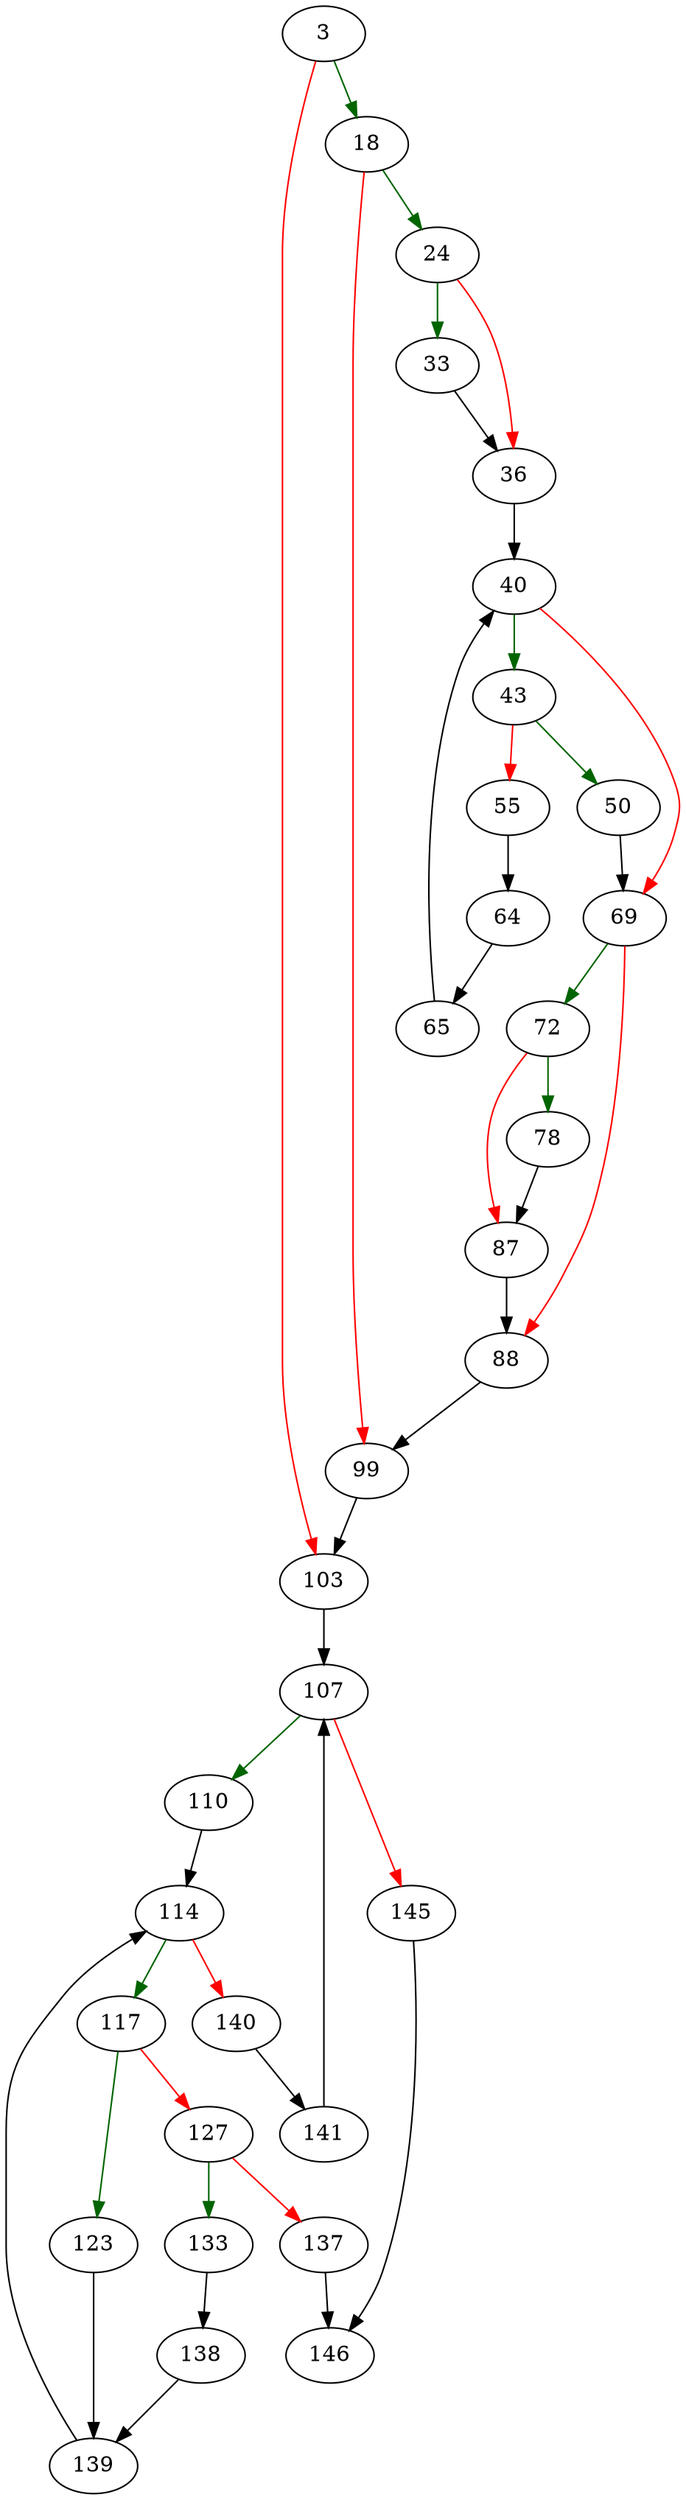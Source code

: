 strict digraph "sqlite3RowSetTest" {
	// Node definitions.
	3 [entry=true];
	18;
	103;
	24;
	99;
	33;
	36;
	40;
	43;
	69;
	50;
	55;
	64;
	65;
	72;
	88;
	78;
	87;
	107;
	110;
	145;
	114;
	117;
	140;
	123;
	127;
	139;
	133;
	137;
	138;
	146;
	141;

	// Edge definitions.
	3 -> 18 [
		color=darkgreen
		cond=true
	];
	3 -> 103 [
		color=red
		cond=false
	];
	18 -> 24 [
		color=darkgreen
		cond=true
	];
	18 -> 99 [
		color=red
		cond=false
	];
	103 -> 107;
	24 -> 33 [
		color=darkgreen
		cond=true
	];
	24 -> 36 [
		color=red
		cond=false
	];
	99 -> 103;
	33 -> 36;
	36 -> 40;
	40 -> 43 [
		color=darkgreen
		cond=true
	];
	40 -> 69 [
		color=red
		cond=false
	];
	43 -> 50 [
		color=darkgreen
		cond=true
	];
	43 -> 55 [
		color=red
		cond=false
	];
	69 -> 72 [
		color=darkgreen
		cond=true
	];
	69 -> 88 [
		color=red
		cond=false
	];
	50 -> 69;
	55 -> 64;
	64 -> 65;
	65 -> 40;
	72 -> 78 [
		color=darkgreen
		cond=true
	];
	72 -> 87 [
		color=red
		cond=false
	];
	88 -> 99;
	78 -> 87;
	87 -> 88;
	107 -> 110 [
		color=darkgreen
		cond=true
	];
	107 -> 145 [
		color=red
		cond=false
	];
	110 -> 114;
	145 -> 146;
	114 -> 117 [
		color=darkgreen
		cond=true
	];
	114 -> 140 [
		color=red
		cond=false
	];
	117 -> 123 [
		color=darkgreen
		cond=true
	];
	117 -> 127 [
		color=red
		cond=false
	];
	140 -> 141;
	123 -> 139;
	127 -> 133 [
		color=darkgreen
		cond=true
	];
	127 -> 137 [
		color=red
		cond=false
	];
	139 -> 114;
	133 -> 138;
	137 -> 146;
	138 -> 139;
	141 -> 107;
}